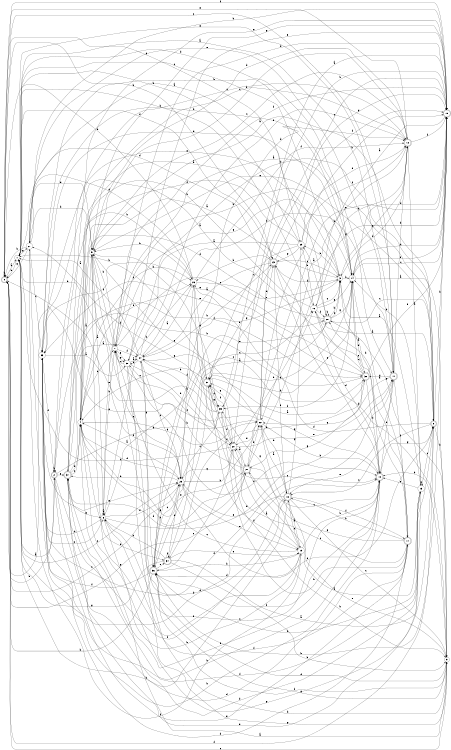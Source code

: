 digraph n31_4 {
__start0 [label="" shape="none"];

rankdir=LR;
size="8,5";

s0 [style="rounded,filled", color="black", fillcolor="white" shape="doublecircle", label="0"];
s1 [style="filled", color="black", fillcolor="white" shape="circle", label="1"];
s2 [style="rounded,filled", color="black", fillcolor="white" shape="doublecircle", label="2"];
s3 [style="filled", color="black", fillcolor="white" shape="circle", label="3"];
s4 [style="filled", color="black", fillcolor="white" shape="circle", label="4"];
s5 [style="filled", color="black", fillcolor="white" shape="circle", label="5"];
s6 [style="filled", color="black", fillcolor="white" shape="circle", label="6"];
s7 [style="filled", color="black", fillcolor="white" shape="circle", label="7"];
s8 [style="rounded,filled", color="black", fillcolor="white" shape="doublecircle", label="8"];
s9 [style="filled", color="black", fillcolor="white" shape="circle", label="9"];
s10 [style="rounded,filled", color="black", fillcolor="white" shape="doublecircle", label="10"];
s11 [style="rounded,filled", color="black", fillcolor="white" shape="doublecircle", label="11"];
s12 [style="rounded,filled", color="black", fillcolor="white" shape="doublecircle", label="12"];
s13 [style="filled", color="black", fillcolor="white" shape="circle", label="13"];
s14 [style="filled", color="black", fillcolor="white" shape="circle", label="14"];
s15 [style="rounded,filled", color="black", fillcolor="white" shape="doublecircle", label="15"];
s16 [style="filled", color="black", fillcolor="white" shape="circle", label="16"];
s17 [style="rounded,filled", color="black", fillcolor="white" shape="doublecircle", label="17"];
s18 [style="rounded,filled", color="black", fillcolor="white" shape="doublecircle", label="18"];
s19 [style="filled", color="black", fillcolor="white" shape="circle", label="19"];
s20 [style="filled", color="black", fillcolor="white" shape="circle", label="20"];
s21 [style="rounded,filled", color="black", fillcolor="white" shape="doublecircle", label="21"];
s22 [style="filled", color="black", fillcolor="white" shape="circle", label="22"];
s23 [style="rounded,filled", color="black", fillcolor="white" shape="doublecircle", label="23"];
s24 [style="filled", color="black", fillcolor="white" shape="circle", label="24"];
s25 [style="filled", color="black", fillcolor="white" shape="circle", label="25"];
s26 [style="filled", color="black", fillcolor="white" shape="circle", label="26"];
s27 [style="filled", color="black", fillcolor="white" shape="circle", label="27"];
s28 [style="rounded,filled", color="black", fillcolor="white" shape="doublecircle", label="28"];
s29 [style="filled", color="black", fillcolor="white" shape="circle", label="29"];
s30 [style="filled", color="black", fillcolor="white" shape="circle", label="30"];
s31 [style="rounded,filled", color="black", fillcolor="white" shape="doublecircle", label="31"];
s32 [style="rounded,filled", color="black", fillcolor="white" shape="doublecircle", label="32"];
s33 [style="filled", color="black", fillcolor="white" shape="circle", label="33"];
s34 [style="rounded,filled", color="black", fillcolor="white" shape="doublecircle", label="34"];
s35 [style="filled", color="black", fillcolor="white" shape="circle", label="35"];
s36 [style="rounded,filled", color="black", fillcolor="white" shape="doublecircle", label="36"];
s37 [style="rounded,filled", color="black", fillcolor="white" shape="doublecircle", label="37"];
s0 -> s1 [label="a"];
s0 -> s0 [label="b"];
s0 -> s11 [label="c"];
s0 -> s29 [label="d"];
s0 -> s35 [label="e"];
s0 -> s15 [label="f"];
s0 -> s21 [label="g"];
s0 -> s23 [label="h"];
s1 -> s2 [label="a"];
s1 -> s0 [label="b"];
s1 -> s25 [label="c"];
s1 -> s14 [label="d"];
s1 -> s11 [label="e"];
s1 -> s23 [label="f"];
s1 -> s27 [label="g"];
s1 -> s10 [label="h"];
s2 -> s3 [label="a"];
s2 -> s2 [label="b"];
s2 -> s12 [label="c"];
s2 -> s17 [label="d"];
s2 -> s37 [label="e"];
s2 -> s18 [label="f"];
s2 -> s22 [label="g"];
s2 -> s0 [label="h"];
s3 -> s4 [label="a"];
s3 -> s14 [label="b"];
s3 -> s1 [label="c"];
s3 -> s12 [label="d"];
s3 -> s33 [label="e"];
s3 -> s23 [label="f"];
s3 -> s36 [label="g"];
s3 -> s29 [label="h"];
s4 -> s5 [label="a"];
s4 -> s21 [label="b"];
s4 -> s7 [label="c"];
s4 -> s25 [label="d"];
s4 -> s26 [label="e"];
s4 -> s26 [label="f"];
s4 -> s22 [label="g"];
s4 -> s34 [label="h"];
s5 -> s6 [label="a"];
s5 -> s35 [label="b"];
s5 -> s12 [label="c"];
s5 -> s25 [label="d"];
s5 -> s25 [label="e"];
s5 -> s7 [label="f"];
s5 -> s15 [label="g"];
s5 -> s27 [label="h"];
s6 -> s6 [label="a"];
s6 -> s7 [label="b"];
s6 -> s32 [label="c"];
s6 -> s33 [label="d"];
s6 -> s11 [label="e"];
s6 -> s25 [label="f"];
s6 -> s8 [label="g"];
s6 -> s26 [label="h"];
s7 -> s8 [label="a"];
s7 -> s5 [label="b"];
s7 -> s28 [label="c"];
s7 -> s15 [label="d"];
s7 -> s30 [label="e"];
s7 -> s24 [label="f"];
s7 -> s30 [label="g"];
s7 -> s1 [label="h"];
s8 -> s5 [label="a"];
s8 -> s9 [label="b"];
s8 -> s18 [label="c"];
s8 -> s26 [label="d"];
s8 -> s5 [label="e"];
s8 -> s0 [label="f"];
s8 -> s10 [label="g"];
s8 -> s15 [label="h"];
s9 -> s4 [label="a"];
s9 -> s10 [label="b"];
s9 -> s0 [label="c"];
s9 -> s36 [label="d"];
s9 -> s22 [label="e"];
s9 -> s24 [label="f"];
s9 -> s28 [label="g"];
s9 -> s23 [label="h"];
s10 -> s3 [label="a"];
s10 -> s11 [label="b"];
s10 -> s6 [label="c"];
s10 -> s16 [label="d"];
s10 -> s37 [label="e"];
s10 -> s36 [label="f"];
s10 -> s31 [label="g"];
s10 -> s33 [label="h"];
s11 -> s1 [label="a"];
s11 -> s12 [label="b"];
s11 -> s32 [label="c"];
s11 -> s33 [label="d"];
s11 -> s18 [label="e"];
s11 -> s17 [label="f"];
s11 -> s22 [label="g"];
s11 -> s33 [label="h"];
s12 -> s13 [label="a"];
s12 -> s5 [label="b"];
s12 -> s4 [label="c"];
s12 -> s5 [label="d"];
s12 -> s0 [label="e"];
s12 -> s15 [label="f"];
s12 -> s3 [label="g"];
s12 -> s22 [label="h"];
s13 -> s3 [label="a"];
s13 -> s14 [label="b"];
s13 -> s8 [label="c"];
s13 -> s37 [label="d"];
s13 -> s10 [label="e"];
s13 -> s37 [label="f"];
s13 -> s13 [label="g"];
s13 -> s36 [label="h"];
s14 -> s9 [label="a"];
s14 -> s7 [label="b"];
s14 -> s15 [label="c"];
s14 -> s15 [label="d"];
s14 -> s32 [label="e"];
s14 -> s35 [label="f"];
s14 -> s7 [label="g"];
s14 -> s31 [label="h"];
s15 -> s16 [label="a"];
s15 -> s20 [label="b"];
s15 -> s35 [label="c"];
s15 -> s14 [label="d"];
s15 -> s14 [label="e"];
s15 -> s6 [label="f"];
s15 -> s21 [label="g"];
s15 -> s36 [label="h"];
s16 -> s8 [label="a"];
s16 -> s1 [label="b"];
s16 -> s3 [label="c"];
s16 -> s12 [label="d"];
s16 -> s17 [label="e"];
s16 -> s28 [label="f"];
s16 -> s14 [label="g"];
s16 -> s37 [label="h"];
s17 -> s14 [label="a"];
s17 -> s18 [label="b"];
s17 -> s20 [label="c"];
s17 -> s33 [label="d"];
s17 -> s2 [label="e"];
s17 -> s6 [label="f"];
s17 -> s21 [label="g"];
s17 -> s28 [label="h"];
s18 -> s19 [label="a"];
s18 -> s1 [label="b"];
s18 -> s9 [label="c"];
s18 -> s7 [label="d"];
s18 -> s25 [label="e"];
s18 -> s17 [label="f"];
s18 -> s29 [label="g"];
s18 -> s22 [label="h"];
s19 -> s20 [label="a"];
s19 -> s10 [label="b"];
s19 -> s7 [label="c"];
s19 -> s36 [label="d"];
s19 -> s18 [label="e"];
s19 -> s5 [label="f"];
s19 -> s35 [label="g"];
s19 -> s4 [label="h"];
s20 -> s21 [label="a"];
s20 -> s16 [label="b"];
s20 -> s36 [label="c"];
s20 -> s1 [label="d"];
s20 -> s11 [label="e"];
s20 -> s31 [label="f"];
s20 -> s31 [label="g"];
s20 -> s9 [label="h"];
s21 -> s13 [label="a"];
s21 -> s22 [label="b"];
s21 -> s10 [label="c"];
s21 -> s37 [label="d"];
s21 -> s15 [label="e"];
s21 -> s31 [label="f"];
s21 -> s4 [label="g"];
s21 -> s30 [label="h"];
s22 -> s18 [label="a"];
s22 -> s10 [label="b"];
s22 -> s7 [label="c"];
s22 -> s23 [label="d"];
s22 -> s20 [label="e"];
s22 -> s15 [label="f"];
s22 -> s5 [label="g"];
s22 -> s15 [label="h"];
s23 -> s24 [label="a"];
s23 -> s31 [label="b"];
s23 -> s3 [label="c"];
s23 -> s1 [label="d"];
s23 -> s10 [label="e"];
s23 -> s18 [label="f"];
s23 -> s15 [label="g"];
s23 -> s26 [label="h"];
s24 -> s1 [label="a"];
s24 -> s20 [label="b"];
s24 -> s25 [label="c"];
s24 -> s11 [label="d"];
s24 -> s30 [label="e"];
s24 -> s12 [label="f"];
s24 -> s36 [label="g"];
s24 -> s23 [label="h"];
s25 -> s4 [label="a"];
s25 -> s22 [label="b"];
s25 -> s0 [label="c"];
s25 -> s8 [label="d"];
s25 -> s19 [label="e"];
s25 -> s26 [label="f"];
s25 -> s20 [label="g"];
s25 -> s37 [label="h"];
s26 -> s24 [label="a"];
s26 -> s0 [label="b"];
s26 -> s10 [label="c"];
s26 -> s27 [label="d"];
s26 -> s3 [label="e"];
s26 -> s12 [label="f"];
s26 -> s31 [label="g"];
s26 -> s5 [label="h"];
s27 -> s28 [label="a"];
s27 -> s0 [label="b"];
s27 -> s33 [label="c"];
s27 -> s5 [label="d"];
s27 -> s11 [label="e"];
s27 -> s19 [label="f"];
s27 -> s0 [label="g"];
s27 -> s15 [label="h"];
s28 -> s29 [label="a"];
s28 -> s3 [label="b"];
s28 -> s8 [label="c"];
s28 -> s4 [label="d"];
s28 -> s36 [label="e"];
s28 -> s3 [label="f"];
s28 -> s14 [label="g"];
s28 -> s28 [label="h"];
s29 -> s30 [label="a"];
s29 -> s16 [label="b"];
s29 -> s31 [label="c"];
s29 -> s4 [label="d"];
s29 -> s12 [label="e"];
s29 -> s12 [label="f"];
s29 -> s23 [label="g"];
s29 -> s1 [label="h"];
s30 -> s24 [label="a"];
s30 -> s20 [label="b"];
s30 -> s7 [label="c"];
s30 -> s8 [label="d"];
s30 -> s15 [label="e"];
s30 -> s10 [label="f"];
s30 -> s9 [label="g"];
s30 -> s9 [label="h"];
s31 -> s32 [label="a"];
s31 -> s14 [label="b"];
s31 -> s4 [label="c"];
s31 -> s35 [label="d"];
s31 -> s36 [label="e"];
s31 -> s19 [label="f"];
s31 -> s24 [label="g"];
s31 -> s1 [label="h"];
s32 -> s33 [label="a"];
s32 -> s2 [label="b"];
s32 -> s14 [label="c"];
s32 -> s10 [label="d"];
s32 -> s33 [label="e"];
s32 -> s15 [label="f"];
s32 -> s21 [label="g"];
s32 -> s34 [label="h"];
s33 -> s30 [label="a"];
s33 -> s10 [label="b"];
s33 -> s6 [label="c"];
s33 -> s14 [label="d"];
s33 -> s32 [label="e"];
s33 -> s2 [label="f"];
s33 -> s25 [label="g"];
s33 -> s14 [label="h"];
s34 -> s8 [label="a"];
s34 -> s6 [label="b"];
s34 -> s16 [label="c"];
s34 -> s25 [label="d"];
s34 -> s19 [label="e"];
s34 -> s34 [label="f"];
s34 -> s1 [label="g"];
s34 -> s9 [label="h"];
s35 -> s15 [label="a"];
s35 -> s24 [label="b"];
s35 -> s25 [label="c"];
s35 -> s20 [label="d"];
s35 -> s0 [label="e"];
s35 -> s27 [label="f"];
s35 -> s31 [label="g"];
s35 -> s17 [label="h"];
s36 -> s28 [label="a"];
s36 -> s19 [label="b"];
s36 -> s25 [label="c"];
s36 -> s12 [label="d"];
s36 -> s34 [label="e"];
s36 -> s27 [label="f"];
s36 -> s9 [label="g"];
s36 -> s0 [label="h"];
s37 -> s24 [label="a"];
s37 -> s4 [label="b"];
s37 -> s4 [label="c"];
s37 -> s13 [label="d"];
s37 -> s15 [label="e"];
s37 -> s32 [label="f"];
s37 -> s6 [label="g"];
s37 -> s26 [label="h"];

}